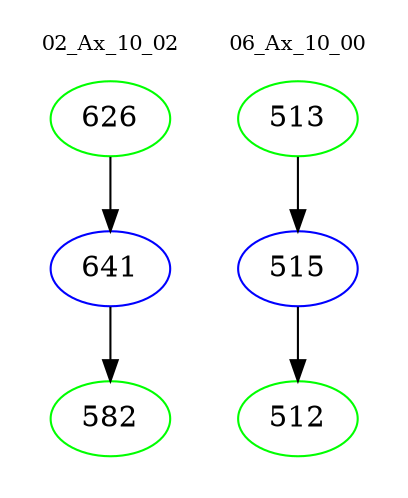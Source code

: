 digraph{
subgraph cluster_0 {
color = white
label = "02_Ax_10_02";
fontsize=10;
T0_626 [label="626", color="green"]
T0_626 -> T0_641 [color="black"]
T0_641 [label="641", color="blue"]
T0_641 -> T0_582 [color="black"]
T0_582 [label="582", color="green"]
}
subgraph cluster_1 {
color = white
label = "06_Ax_10_00";
fontsize=10;
T1_513 [label="513", color="green"]
T1_513 -> T1_515 [color="black"]
T1_515 [label="515", color="blue"]
T1_515 -> T1_512 [color="black"]
T1_512 [label="512", color="green"]
}
}
